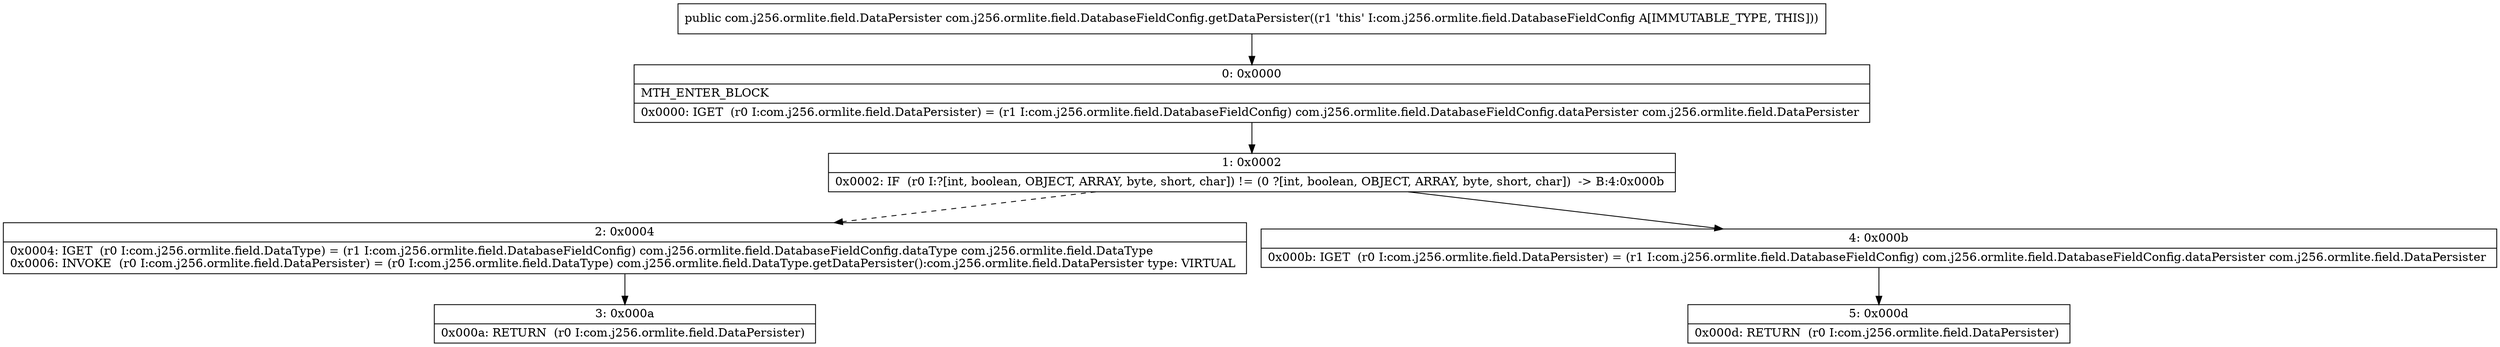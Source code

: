 digraph "CFG forcom.j256.ormlite.field.DatabaseFieldConfig.getDataPersister()Lcom\/j256\/ormlite\/field\/DataPersister;" {
Node_0 [shape=record,label="{0\:\ 0x0000|MTH_ENTER_BLOCK\l|0x0000: IGET  (r0 I:com.j256.ormlite.field.DataPersister) = (r1 I:com.j256.ormlite.field.DatabaseFieldConfig) com.j256.ormlite.field.DatabaseFieldConfig.dataPersister com.j256.ormlite.field.DataPersister \l}"];
Node_1 [shape=record,label="{1\:\ 0x0002|0x0002: IF  (r0 I:?[int, boolean, OBJECT, ARRAY, byte, short, char]) != (0 ?[int, boolean, OBJECT, ARRAY, byte, short, char])  \-\> B:4:0x000b \l}"];
Node_2 [shape=record,label="{2\:\ 0x0004|0x0004: IGET  (r0 I:com.j256.ormlite.field.DataType) = (r1 I:com.j256.ormlite.field.DatabaseFieldConfig) com.j256.ormlite.field.DatabaseFieldConfig.dataType com.j256.ormlite.field.DataType \l0x0006: INVOKE  (r0 I:com.j256.ormlite.field.DataPersister) = (r0 I:com.j256.ormlite.field.DataType) com.j256.ormlite.field.DataType.getDataPersister():com.j256.ormlite.field.DataPersister type: VIRTUAL \l}"];
Node_3 [shape=record,label="{3\:\ 0x000a|0x000a: RETURN  (r0 I:com.j256.ormlite.field.DataPersister) \l}"];
Node_4 [shape=record,label="{4\:\ 0x000b|0x000b: IGET  (r0 I:com.j256.ormlite.field.DataPersister) = (r1 I:com.j256.ormlite.field.DatabaseFieldConfig) com.j256.ormlite.field.DatabaseFieldConfig.dataPersister com.j256.ormlite.field.DataPersister \l}"];
Node_5 [shape=record,label="{5\:\ 0x000d|0x000d: RETURN  (r0 I:com.j256.ormlite.field.DataPersister) \l}"];
MethodNode[shape=record,label="{public com.j256.ormlite.field.DataPersister com.j256.ormlite.field.DatabaseFieldConfig.getDataPersister((r1 'this' I:com.j256.ormlite.field.DatabaseFieldConfig A[IMMUTABLE_TYPE, THIS])) }"];
MethodNode -> Node_0;
Node_0 -> Node_1;
Node_1 -> Node_2[style=dashed];
Node_1 -> Node_4;
Node_2 -> Node_3;
Node_4 -> Node_5;
}

